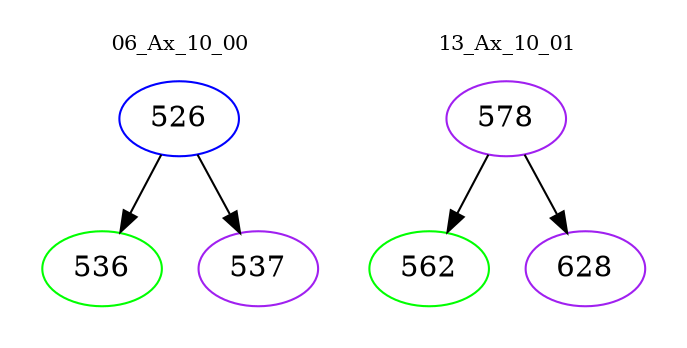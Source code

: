 digraph{
subgraph cluster_0 {
color = white
label = "06_Ax_10_00";
fontsize=10;
T0_526 [label="526", color="blue"]
T0_526 -> T0_536 [color="black"]
T0_536 [label="536", color="green"]
T0_526 -> T0_537 [color="black"]
T0_537 [label="537", color="purple"]
}
subgraph cluster_1 {
color = white
label = "13_Ax_10_01";
fontsize=10;
T1_578 [label="578", color="purple"]
T1_578 -> T1_562 [color="black"]
T1_562 [label="562", color="green"]
T1_578 -> T1_628 [color="black"]
T1_628 [label="628", color="purple"]
}
}
